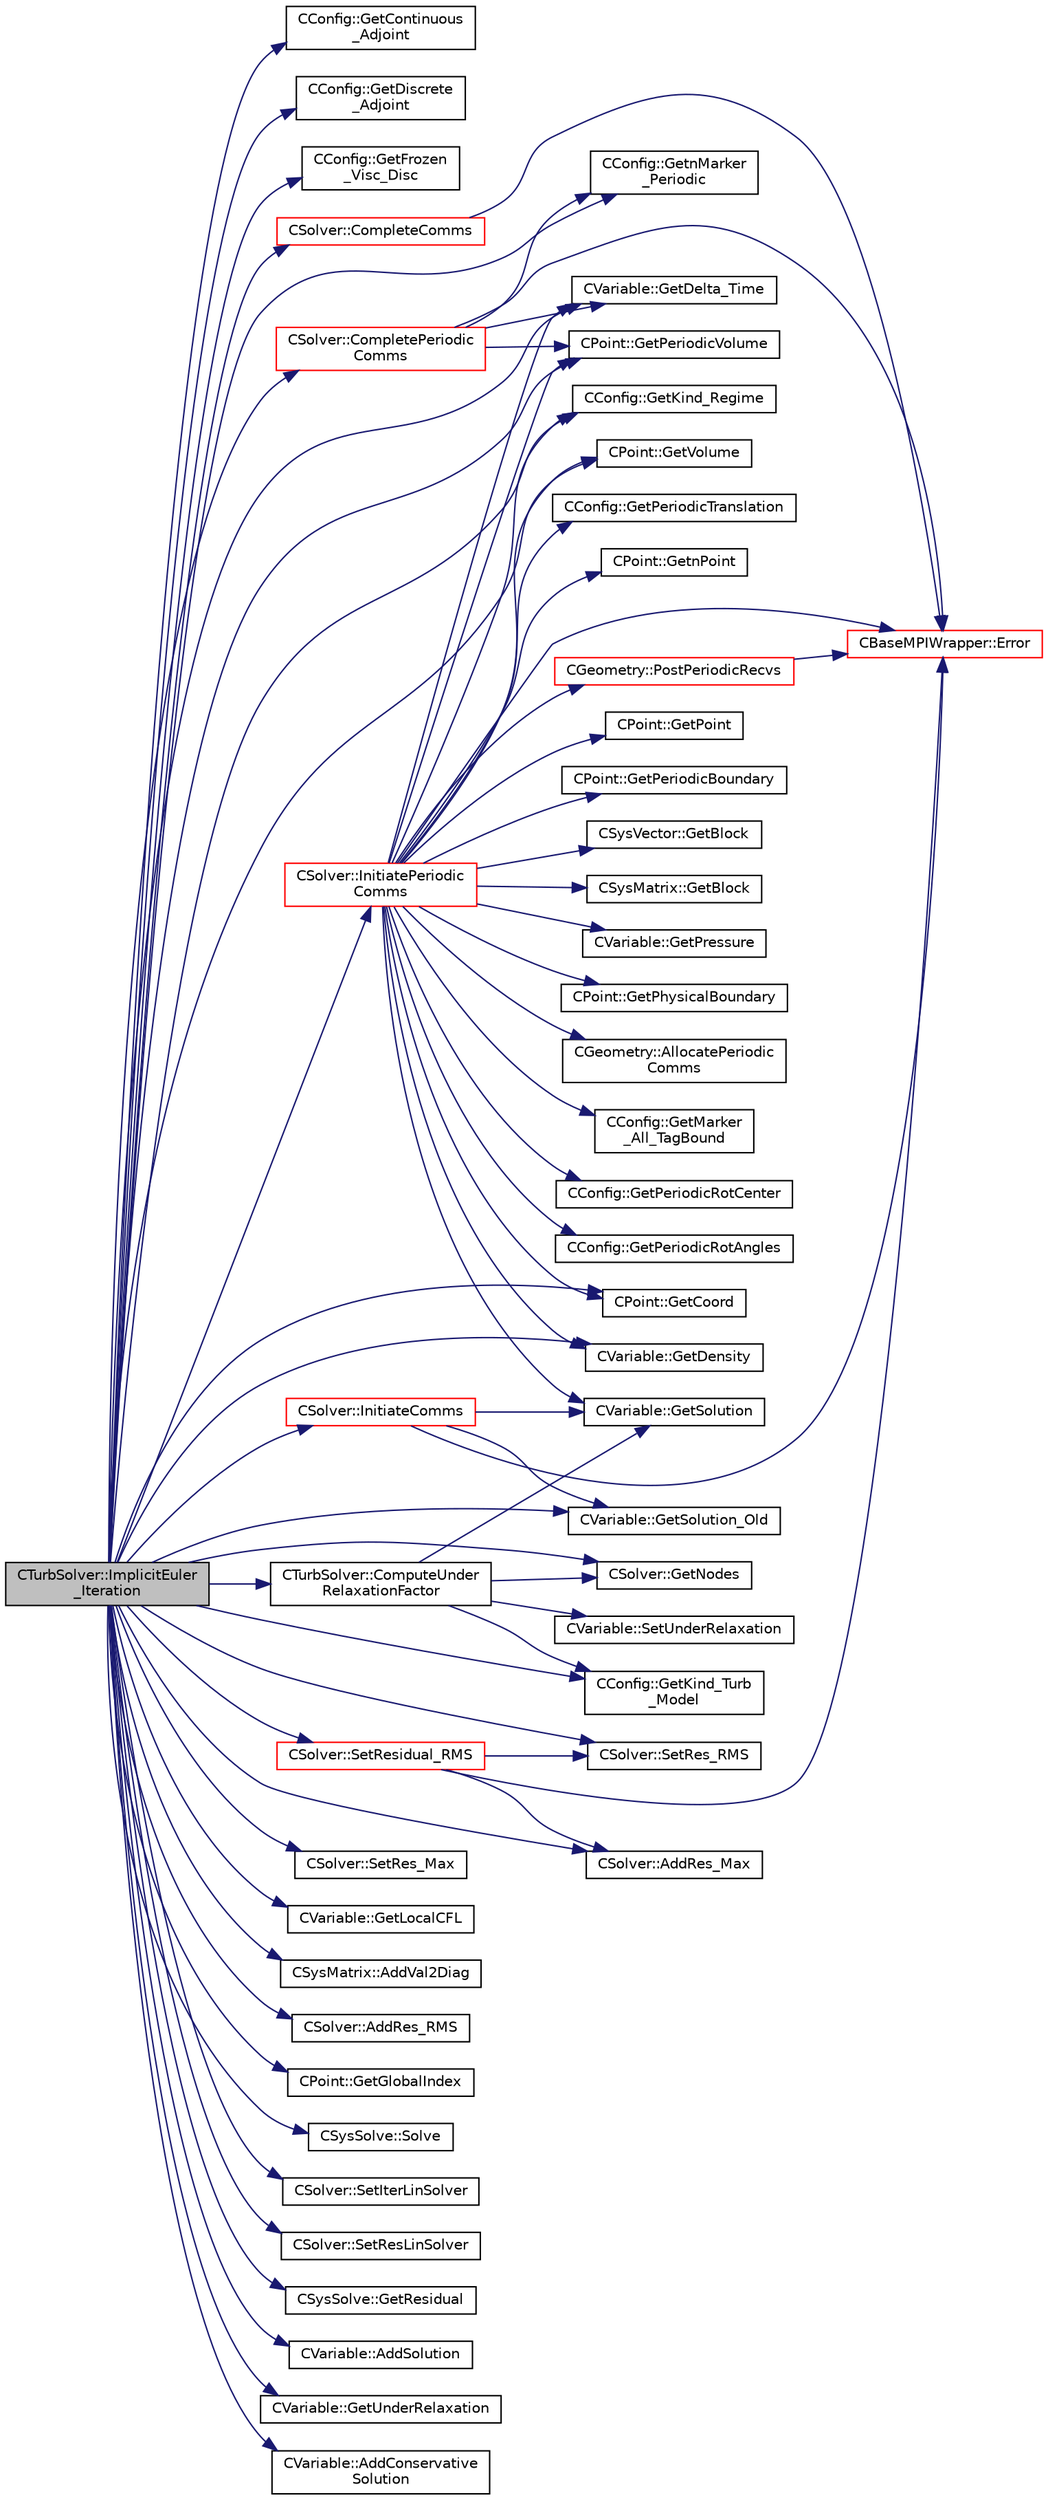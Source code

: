 digraph "CTurbSolver::ImplicitEuler_Iteration"
{
  edge [fontname="Helvetica",fontsize="10",labelfontname="Helvetica",labelfontsize="10"];
  node [fontname="Helvetica",fontsize="10",shape=record];
  rankdir="LR";
  Node112 [label="CTurbSolver::ImplicitEuler\l_Iteration",height=0.2,width=0.4,color="black", fillcolor="grey75", style="filled", fontcolor="black"];
  Node112 -> Node113 [color="midnightblue",fontsize="10",style="solid",fontname="Helvetica"];
  Node113 [label="CConfig::GetContinuous\l_Adjoint",height=0.2,width=0.4,color="black", fillcolor="white", style="filled",URL="$class_c_config.html#a2917fd8eeb6a8bf275a3fc351aac2a5e",tooltip="Determines if problem is adjoint. "];
  Node112 -> Node114 [color="midnightblue",fontsize="10",style="solid",fontname="Helvetica"];
  Node114 [label="CConfig::GetDiscrete\l_Adjoint",height=0.2,width=0.4,color="black", fillcolor="white", style="filled",URL="$class_c_config.html#abe9f117dab934d76e518a9e8e40b142a",tooltip="Get the indicator whether we are solving an discrete adjoint problem. "];
  Node112 -> Node115 [color="midnightblue",fontsize="10",style="solid",fontname="Helvetica"];
  Node115 [label="CConfig::GetFrozen\l_Visc_Disc",height=0.2,width=0.4,color="black", fillcolor="white", style="filled",URL="$class_c_config.html#adb146862f57545364350419287581bbc",tooltip="Provides information about the way in which the turbulence will be treated by the disc..."];
  Node112 -> Node116 [color="midnightblue",fontsize="10",style="solid",fontname="Helvetica"];
  Node116 [label="CConfig::GetKind_Regime",height=0.2,width=0.4,color="black", fillcolor="white", style="filled",URL="$class_c_config.html#a66ca7e620390a81cd49cd0a00716128e",tooltip="Governing equations of the flow (it can be different from the run time equation). ..."];
  Node112 -> Node117 [color="midnightblue",fontsize="10",style="solid",fontname="Helvetica"];
  Node117 [label="CSolver::SetRes_RMS",height=0.2,width=0.4,color="black", fillcolor="white", style="filled",URL="$class_c_solver.html#a6b74eb7a8bc01a4997c9844598f39d2f",tooltip="Set the maximal residual, this is useful for the convergence history. "];
  Node112 -> Node118 [color="midnightblue",fontsize="10",style="solid",fontname="Helvetica"];
  Node118 [label="CSolver::SetRes_Max",height=0.2,width=0.4,color="black", fillcolor="white", style="filled",URL="$class_c_solver.html#adf14c8391575b286636b04e66f0b5ca7",tooltip="Set the maximal residual, this is useful for the convergence history. "];
  Node112 -> Node119 [color="midnightblue",fontsize="10",style="solid",fontname="Helvetica"];
  Node119 [label="CPoint::GetVolume",height=0.2,width=0.4,color="black", fillcolor="white", style="filled",URL="$class_c_point.html#a3c526a15e767c7de9cf163800aa581e5",tooltip="Get area or volume of the control volume. "];
  Node112 -> Node120 [color="midnightblue",fontsize="10",style="solid",fontname="Helvetica"];
  Node120 [label="CPoint::GetPeriodicVolume",height=0.2,width=0.4,color="black", fillcolor="white", style="filled",URL="$class_c_point.html#a2d3f78f1d6fc4783b1d8a0bd10100b38",tooltip="Get the missing component of area or volume for a control volume on a periodic marker. "];
  Node112 -> Node121 [color="midnightblue",fontsize="10",style="solid",fontname="Helvetica"];
  Node121 [label="CVariable::GetLocalCFL",height=0.2,width=0.4,color="black", fillcolor="white", style="filled",URL="$class_c_variable.html#a171dfc3e408be66993fde3da82b5a991",tooltip="Get the value of the local CFL number for the current control volume (CV). "];
  Node112 -> Node122 [color="midnightblue",fontsize="10",style="solid",fontname="Helvetica"];
  Node122 [label="CSolver::GetNodes",height=0.2,width=0.4,color="black", fillcolor="white", style="filled",URL="$class_c_solver.html#af3198e52a2ea377bb765647b5e697197",tooltip="Allow outside access to the nodes of the solver, containing conservatives, primitives, etc. "];
  Node112 -> Node123 [color="midnightblue",fontsize="10",style="solid",fontname="Helvetica"];
  Node123 [label="CVariable::GetDelta_Time",height=0.2,width=0.4,color="black", fillcolor="white", style="filled",URL="$class_c_variable.html#aef3ea2cd0a87d55835bb2bd332678489",tooltip="Get the value of the time step. "];
  Node112 -> Node124 [color="midnightblue",fontsize="10",style="solid",fontname="Helvetica"];
  Node124 [label="CSysMatrix::AddVal2Diag",height=0.2,width=0.4,color="black", fillcolor="white", style="filled",URL="$class_c_sys_matrix.html#ad230c61b0790b0bf25bba46a6711fc39",tooltip="Adds the specified value to the diagonal of the (i, i) subblock of the matrix-by-blocks structure..."];
  Node112 -> Node125 [color="midnightblue",fontsize="10",style="solid",fontname="Helvetica"];
  Node125 [label="CSolver::AddRes_RMS",height=0.2,width=0.4,color="black", fillcolor="white", style="filled",URL="$class_c_solver.html#a41bc448daf37985882cb2cf27ab1ffd4",tooltip="Adds the maximal residual, this is useful for the convergence history. "];
  Node112 -> Node126 [color="midnightblue",fontsize="10",style="solid",fontname="Helvetica"];
  Node126 [label="CSolver::AddRes_Max",height=0.2,width=0.4,color="black", fillcolor="white", style="filled",URL="$class_c_solver.html#a8068067ba1b56173c95d4799bfb48d9e",tooltip="Adds the maximal residual, this is useful for the convergence history. "];
  Node112 -> Node127 [color="midnightblue",fontsize="10",style="solid",fontname="Helvetica"];
  Node127 [label="CPoint::GetGlobalIndex",height=0.2,width=0.4,color="black", fillcolor="white", style="filled",URL="$class_c_point.html#ab546170a5a03ef210a75fc5531910050",tooltip="Get the global index in a parallel computation. "];
  Node112 -> Node128 [color="midnightblue",fontsize="10",style="solid",fontname="Helvetica"];
  Node128 [label="CPoint::GetCoord",height=0.2,width=0.4,color="black", fillcolor="white", style="filled",URL="$class_c_point.html#a95fe081d22e96e190cb3edcbf0d6525f",tooltip="Get the coordinates dor the control volume. "];
  Node112 -> Node129 [color="midnightblue",fontsize="10",style="solid",fontname="Helvetica"];
  Node129 [label="CSysSolve::Solve",height=0.2,width=0.4,color="black", fillcolor="white", style="filled",URL="$class_c_sys_solve.html#a47c0bf85c252de49cdb04f254c6b2d2f",tooltip="Solve the linear system using a Krylov subspace method. "];
  Node112 -> Node130 [color="midnightblue",fontsize="10",style="solid",fontname="Helvetica"];
  Node130 [label="CSolver::SetIterLinSolver",height=0.2,width=0.4,color="black", fillcolor="white", style="filled",URL="$class_c_solver.html#a4f948638416cf63651bfa204f286e00c",tooltip="Set number of linear solver iterations. "];
  Node112 -> Node131 [color="midnightblue",fontsize="10",style="solid",fontname="Helvetica"];
  Node131 [label="CSolver::SetResLinSolver",height=0.2,width=0.4,color="black", fillcolor="white", style="filled",URL="$class_c_solver.html#a57f38545147844c9c53bd419a9487904",tooltip="Set the final linear solver residual. "];
  Node112 -> Node132 [color="midnightblue",fontsize="10",style="solid",fontname="Helvetica"];
  Node132 [label="CSysSolve::GetResidual",height=0.2,width=0.4,color="black", fillcolor="white", style="filled",URL="$class_c_sys_solve.html#a8309f4c3819dc3462a1ec6fc7a94bccc",tooltip="Get the final residual. "];
  Node112 -> Node133 [color="midnightblue",fontsize="10",style="solid",fontname="Helvetica"];
  Node133 [label="CTurbSolver::ComputeUnder\lRelaxationFactor",height=0.2,width=0.4,color="black", fillcolor="white", style="filled",URL="$class_c_turb_solver.html#a796e5c4ee61344c19430026ff8ae810a",tooltip="Compute a suitable under-relaxation parameter to limit the change in the solution variables over a no..."];
  Node133 -> Node134 [color="midnightblue",fontsize="10",style="solid",fontname="Helvetica"];
  Node134 [label="CConfig::GetKind_Turb\l_Model",height=0.2,width=0.4,color="black", fillcolor="white", style="filled",URL="$class_c_config.html#a40aaed07fc5844d505d2c0b7076594d7",tooltip="Get the kind of the turbulence model. "];
  Node133 -> Node135 [color="midnightblue",fontsize="10",style="solid",fontname="Helvetica"];
  Node135 [label="CVariable::GetSolution",height=0.2,width=0.4,color="black", fillcolor="white", style="filled",URL="$class_c_variable.html#a261483e39c23c1de7cb9aea7e917c121",tooltip="Get the solution. "];
  Node133 -> Node122 [color="midnightblue",fontsize="10",style="solid",fontname="Helvetica"];
  Node133 -> Node136 [color="midnightblue",fontsize="10",style="solid",fontname="Helvetica"];
  Node136 [label="CVariable::SetUnderRelaxation",height=0.2,width=0.4,color="black", fillcolor="white", style="filled",URL="$class_c_variable.html#a9b8011eec0bc306643d276db7fd39413",tooltip="Set the value of the under-relaxation parameter for the current control volume (CV). "];
  Node112 -> Node134 [color="midnightblue",fontsize="10",style="solid",fontname="Helvetica"];
  Node112 -> Node137 [color="midnightblue",fontsize="10",style="solid",fontname="Helvetica"];
  Node137 [label="CVariable::AddSolution",height=0.2,width=0.4,color="black", fillcolor="white", style="filled",URL="$class_c_variable.html#acb44f7d71d6e55b18bd008b704327f4a",tooltip="Add a value to the solution. "];
  Node112 -> Node138 [color="midnightblue",fontsize="10",style="solid",fontname="Helvetica"];
  Node138 [label="CVariable::GetUnderRelaxation",height=0.2,width=0.4,color="black", fillcolor="white", style="filled",URL="$class_c_variable.html#a1aa422dc178f8c0a2140c962cb0d6ac0",tooltip="Get the value of the under-relaxation parameter for the current control volume (CV). "];
  Node112 -> Node139 [color="midnightblue",fontsize="10",style="solid",fontname="Helvetica"];
  Node139 [label="CVariable::GetSolution_Old",height=0.2,width=0.4,color="black", fillcolor="white", style="filled",URL="$class_c_variable.html#a70a9df6b6cc631f9c3b9a3ef7b3ecfe4",tooltip="Get the old solution of the problem (Runge-Kutta method) "];
  Node112 -> Node140 [color="midnightblue",fontsize="10",style="solid",fontname="Helvetica"];
  Node140 [label="CVariable::GetDensity",height=0.2,width=0.4,color="black", fillcolor="white", style="filled",URL="$class_c_variable.html#a4892ca545884011b7903a8e35c43b43f",tooltip="A virtual member. "];
  Node112 -> Node141 [color="midnightblue",fontsize="10",style="solid",fontname="Helvetica"];
  Node141 [label="CVariable::AddConservative\lSolution",height=0.2,width=0.4,color="black", fillcolor="white", style="filled",URL="$class_c_variable.html#a45361f7407ae7331f934a98664a4d622",tooltip="Update the variables using a conservative format. "];
  Node112 -> Node142 [color="midnightblue",fontsize="10",style="solid",fontname="Helvetica"];
  Node142 [label="CConfig::GetnMarker\l_Periodic",height=0.2,width=0.4,color="black", fillcolor="white", style="filled",URL="$class_c_config.html#acb987cc89f9d201ece1b664c2a2a594d",tooltip="Get the total number of periodic markers. "];
  Node112 -> Node143 [color="midnightblue",fontsize="10",style="solid",fontname="Helvetica"];
  Node143 [label="CSolver::InitiatePeriodic\lComms",height=0.2,width=0.4,color="red", fillcolor="white", style="filled",URL="$class_c_solver.html#aab8e1cac165d11ef85d9dd5588b3ea03",tooltip="Routine to load a solver quantity into the data structures for MPI periodic communication and to laun..."];
  Node143 -> Node144 [color="midnightblue",fontsize="10",style="solid",fontname="Helvetica"];
  Node144 [label="CBaseMPIWrapper::Error",height=0.2,width=0.4,color="red", fillcolor="white", style="filled",URL="$class_c_base_m_p_i_wrapper.html#a04457c47629bda56704e6a8804833eeb"];
  Node143 -> Node146 [color="midnightblue",fontsize="10",style="solid",fontname="Helvetica"];
  Node146 [label="CGeometry::AllocatePeriodic\lComms",height=0.2,width=0.4,color="black", fillcolor="white", style="filled",URL="$class_c_geometry.html#a3c81679606eb3deaf3bd0c4294a80eae",tooltip="Routine to allocate buffers for periodic communications. Also called to dynamically reallocate if not..."];
  Node143 -> Node147 [color="midnightblue",fontsize="10",style="solid",fontname="Helvetica"];
  Node147 [label="CGeometry::PostPeriodicRecvs",height=0.2,width=0.4,color="red", fillcolor="white", style="filled",URL="$class_c_geometry.html#af70a67a8eee173285714b2eb5b819f46",tooltip="Routine to launch non-blocking recvs only for all periodic communication with neighboring partitions..."];
  Node147 -> Node144 [color="midnightblue",fontsize="10",style="solid",fontname="Helvetica"];
  Node143 -> Node149 [color="midnightblue",fontsize="10",style="solid",fontname="Helvetica"];
  Node149 [label="CConfig::GetMarker\l_All_TagBound",height=0.2,width=0.4,color="black", fillcolor="white", style="filled",URL="$class_c_config.html#a967e969a3beb24bb6e57d7036af003be",tooltip="Get the index of the surface defined in the geometry file. "];
  Node143 -> Node150 [color="midnightblue",fontsize="10",style="solid",fontname="Helvetica"];
  Node150 [label="CConfig::GetPeriodicRotCenter",height=0.2,width=0.4,color="black", fillcolor="white", style="filled",URL="$class_c_config.html#a69c3c48e964a0d99ed7c0e73c679167a",tooltip="Center of rotation for a rotational periodic boundary. "];
  Node143 -> Node151 [color="midnightblue",fontsize="10",style="solid",fontname="Helvetica"];
  Node151 [label="CConfig::GetPeriodicRotAngles",height=0.2,width=0.4,color="black", fillcolor="white", style="filled",URL="$class_c_config.html#a8b427e418c23b7e25da647fb21024098",tooltip="Angles of rotation for a rotational periodic boundary. "];
  Node143 -> Node152 [color="midnightblue",fontsize="10",style="solid",fontname="Helvetica"];
  Node152 [label="CConfig::GetPeriodicTranslation",height=0.2,width=0.4,color="black", fillcolor="white", style="filled",URL="$class_c_config.html#a5e243bf56db6d47df20d342167350f32",tooltip="Translation vector for a rotational periodic boundary. "];
  Node143 -> Node119 [color="midnightblue",fontsize="10",style="solid",fontname="Helvetica"];
  Node143 -> Node120 [color="midnightblue",fontsize="10",style="solid",fontname="Helvetica"];
  Node143 -> Node153 [color="midnightblue",fontsize="10",style="solid",fontname="Helvetica"];
  Node153 [label="CPoint::GetnPoint",height=0.2,width=0.4,color="black", fillcolor="white", style="filled",URL="$class_c_point.html#adbb78f3c01711ed0349897f845e3f2d8",tooltip="Get the number of points that compose the control volume. "];
  Node143 -> Node154 [color="midnightblue",fontsize="10",style="solid",fontname="Helvetica"];
  Node154 [label="CPoint::GetPoint",height=0.2,width=0.4,color="black", fillcolor="white", style="filled",URL="$class_c_point.html#aab08fdab4e59c01d822afca5335a86af",tooltip="Get all the points that compose the control volume. "];
  Node143 -> Node155 [color="midnightblue",fontsize="10",style="solid",fontname="Helvetica"];
  Node155 [label="CPoint::GetPeriodicBoundary",height=0.2,width=0.4,color="black", fillcolor="white", style="filled",URL="$class_c_point.html#ac242cdddc7cef6211b26e7c3098895d2",tooltip="Provides information about if a point belongs to a periodic boundary (without MPI). "];
  Node143 -> Node156 [color="midnightblue",fontsize="10",style="solid",fontname="Helvetica"];
  Node156 [label="CSysVector::GetBlock",height=0.2,width=0.4,color="black", fillcolor="white", style="filled",URL="$class_c_sys_vector.html#a0f53b910eb47537bbedcade1fa4b7e5e",tooltip="Get the value of the residual. "];
  Node143 -> Node123 [color="midnightblue",fontsize="10",style="solid",fontname="Helvetica"];
  Node143 -> Node157 [color="midnightblue",fontsize="10",style="solid",fontname="Helvetica"];
  Node157 [label="CSysMatrix::GetBlock",height=0.2,width=0.4,color="black", fillcolor="white", style="filled",URL="$class_c_sys_matrix.html#a9ec390e1dd36f2e71ecbac8f73805d57",tooltip="Get a pointer to the start of block \"ij\". "];
  Node143 -> Node135 [color="midnightblue",fontsize="10",style="solid",fontname="Helvetica"];
  Node143 -> Node116 [color="midnightblue",fontsize="10",style="solid",fontname="Helvetica"];
  Node143 -> Node158 [color="midnightblue",fontsize="10",style="solid",fontname="Helvetica"];
  Node158 [label="CVariable::GetPressure",height=0.2,width=0.4,color="black", fillcolor="white", style="filled",URL="$class_c_variable.html#ad08820234eeedeb13105e603af2c67ad",tooltip="A virtual member. "];
  Node143 -> Node159 [color="midnightblue",fontsize="10",style="solid",fontname="Helvetica"];
  Node159 [label="CPoint::GetPhysicalBoundary",height=0.2,width=0.4,color="black", fillcolor="white", style="filled",URL="$class_c_point.html#a4eb5465beab412d0783a22515db2174d",tooltip="Provides information about if a point belong to the physical boundaries (without MPI). "];
  Node143 -> Node140 [color="midnightblue",fontsize="10",style="solid",fontname="Helvetica"];
  Node143 -> Node128 [color="midnightblue",fontsize="10",style="solid",fontname="Helvetica"];
  Node112 -> Node171 [color="midnightblue",fontsize="10",style="solid",fontname="Helvetica"];
  Node171 [label="CSolver::CompletePeriodic\lComms",height=0.2,width=0.4,color="red", fillcolor="white", style="filled",URL="$class_c_solver.html#a7e77df2076057995213de49d4ca2e7c7",tooltip="Routine to complete the set of non-blocking periodic communications launched by InitiatePeriodicComms..."];
  Node171 -> Node142 [color="midnightblue",fontsize="10",style="solid",fontname="Helvetica"];
  Node171 -> Node120 [color="midnightblue",fontsize="10",style="solid",fontname="Helvetica"];
  Node171 -> Node123 [color="midnightblue",fontsize="10",style="solid",fontname="Helvetica"];
  Node171 -> Node144 [color="midnightblue",fontsize="10",style="solid",fontname="Helvetica"];
  Node112 -> Node194 [color="midnightblue",fontsize="10",style="solid",fontname="Helvetica"];
  Node194 [label="CSolver::InitiateComms",height=0.2,width=0.4,color="red", fillcolor="white", style="filled",URL="$class_c_solver.html#a68ef94bc50683bd1f1d750b4a8cb7351",tooltip="Routine to load a solver quantity into the data structures for MPI point-to-point communication and t..."];
  Node194 -> Node144 [color="midnightblue",fontsize="10",style="solid",fontname="Helvetica"];
  Node194 -> Node135 [color="midnightblue",fontsize="10",style="solid",fontname="Helvetica"];
  Node194 -> Node139 [color="midnightblue",fontsize="10",style="solid",fontname="Helvetica"];
  Node112 -> Node213 [color="midnightblue",fontsize="10",style="solid",fontname="Helvetica"];
  Node213 [label="CSolver::CompleteComms",height=0.2,width=0.4,color="red", fillcolor="white", style="filled",URL="$class_c_solver.html#a8d3046ad54e177f0705a2bff99c1cf16",tooltip="Routine to complete the set of non-blocking communications launched by InitiateComms() and unpacking ..."];
  Node213 -> Node144 [color="midnightblue",fontsize="10",style="solid",fontname="Helvetica"];
  Node112 -> Node230 [color="midnightblue",fontsize="10",style="solid",fontname="Helvetica"];
  Node230 [label="CSolver::SetResidual_RMS",height=0.2,width=0.4,color="red", fillcolor="white", style="filled",URL="$class_c_solver.html#a757fe316cc412bb18f1c6dff3beeb6b4",tooltip="Set the value of the max residual and RMS residual. "];
  Node230 -> Node144 [color="midnightblue",fontsize="10",style="solid",fontname="Helvetica"];
  Node230 -> Node117 [color="midnightblue",fontsize="10",style="solid",fontname="Helvetica"];
  Node230 -> Node126 [color="midnightblue",fontsize="10",style="solid",fontname="Helvetica"];
}
